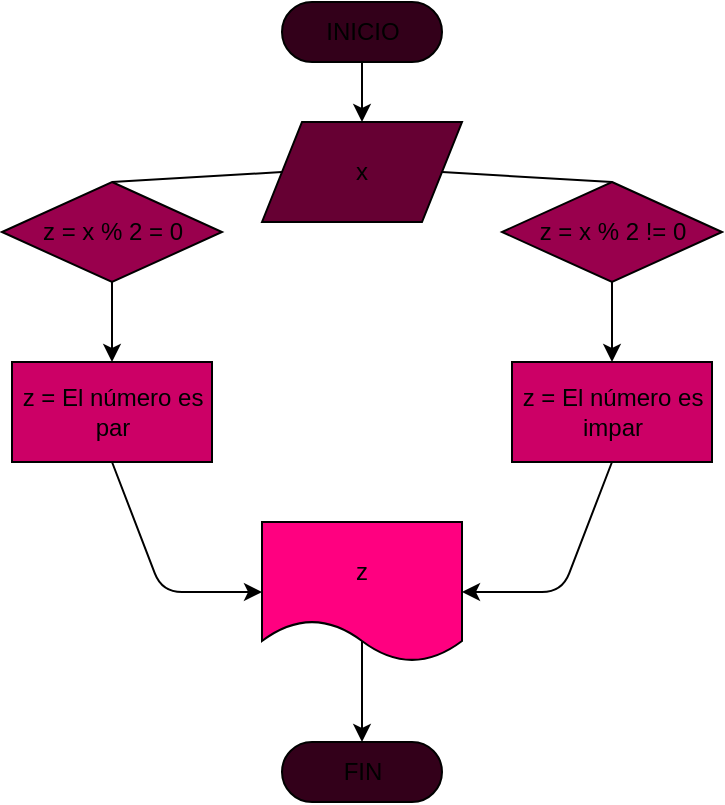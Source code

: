 <mxfile>
    <diagram id="w9JiYlSrKMzdOSrC8bwQ" name="Página-1">
        <mxGraphModel dx="804" dy="470" grid="1" gridSize="10" guides="1" tooltips="1" connect="1" arrows="1" fold="1" page="1" pageScale="1" pageWidth="827" pageHeight="1169" math="0" shadow="0">
            <root>
                <mxCell id="0"/>
                <mxCell id="1" parent="0"/>
                <mxCell id="6" style="edgeStyle=none;html=1;exitX=0.5;exitY=0.5;exitDx=0;exitDy=15;exitPerimeter=0;entryX=0.5;entryY=0;entryDx=0;entryDy=0;" edge="1" parent="1" source="2" target="3">
                    <mxGeometry relative="1" as="geometry"/>
                </mxCell>
                <mxCell id="2" value="INICIO" style="html=1;dashed=0;whitespace=wrap;shape=mxgraph.dfd.start;fillColor=#33001A;" vertex="1" parent="1">
                    <mxGeometry x="280" y="40" width="80" height="30" as="geometry"/>
                </mxCell>
                <mxCell id="3" value="x" style="shape=parallelogram;perimeter=parallelogramPerimeter;whiteSpace=wrap;html=1;dashed=0;fillColor=#660033;" vertex="1" parent="1">
                    <mxGeometry x="270" y="100" width="100" height="50" as="geometry"/>
                </mxCell>
                <mxCell id="15" style="edgeStyle=none;html=1;exitX=0.5;exitY=1;exitDx=0;exitDy=0;entryX=0;entryY=0.5;entryDx=0;entryDy=0;" edge="1" parent="1" source="4" target="13">
                    <mxGeometry relative="1" as="geometry">
                        <Array as="points">
                            <mxPoint x="220" y="335"/>
                        </Array>
                    </mxGeometry>
                </mxCell>
                <mxCell id="4" value="z = El número es &lt;br&gt;par" style="html=1;dashed=0;whitespace=wrap;fillColor=#CC0066;" vertex="1" parent="1">
                    <mxGeometry x="145" y="220" width="100" height="50" as="geometry"/>
                </mxCell>
                <mxCell id="16" style="edgeStyle=none;html=1;exitX=0.5;exitY=1;exitDx=0;exitDy=0;entryX=1;entryY=0.5;entryDx=0;entryDy=0;" edge="1" parent="1" source="5" target="13">
                    <mxGeometry relative="1" as="geometry">
                        <Array as="points">
                            <mxPoint x="420" y="335"/>
                        </Array>
                    </mxGeometry>
                </mxCell>
                <mxCell id="5" value="z = El número es&lt;br&gt;impar" style="html=1;dashed=0;whitespace=wrap;fillColor=#CC0066;" vertex="1" parent="1">
                    <mxGeometry x="395" y="220" width="100" height="50" as="geometry"/>
                </mxCell>
                <mxCell id="19" style="edgeStyle=none;html=1;exitX=0.5;exitY=1;exitDx=0;exitDy=0;entryX=0.5;entryY=0;entryDx=0;entryDy=0;" edge="1" parent="1" source="9" target="4">
                    <mxGeometry relative="1" as="geometry"/>
                </mxCell>
                <mxCell id="9" value="z = x % 2 = 0" style="shape=rhombus;html=1;dashed=0;whitespace=wrap;perimeter=rhombusPerimeter;fillColor=#99004D;" vertex="1" parent="1">
                    <mxGeometry x="140" y="130" width="110" height="50" as="geometry"/>
                </mxCell>
                <mxCell id="11" value="" style="edgeStyle=none;html=1;exitX=0;exitY=0.5;exitDx=0;exitDy=0;entryX=0.5;entryY=0;entryDx=0;entryDy=0;endArrow=none;" edge="1" parent="1" source="3" target="9">
                    <mxGeometry relative="1" as="geometry">
                        <mxPoint x="280" y="125" as="sourcePoint"/>
                        <mxPoint x="220" y="190" as="targetPoint"/>
                        <Array as="points"/>
                    </mxGeometry>
                </mxCell>
                <mxCell id="20" style="edgeStyle=none;html=1;exitX=0.5;exitY=1;exitDx=0;exitDy=0;" edge="1" parent="1" source="10" target="5">
                    <mxGeometry relative="1" as="geometry"/>
                </mxCell>
                <mxCell id="10" value="z = x % 2 != 0" style="shape=rhombus;html=1;dashed=0;whitespace=wrap;perimeter=rhombusPerimeter;fillColor=#99004D;" vertex="1" parent="1">
                    <mxGeometry x="390" y="130" width="110" height="50" as="geometry"/>
                </mxCell>
                <mxCell id="12" value="" style="edgeStyle=none;html=1;exitX=1;exitY=0.5;exitDx=0;exitDy=0;entryX=0.5;entryY=0;entryDx=0;entryDy=0;endArrow=none;" edge="1" parent="1" source="3" target="10">
                    <mxGeometry relative="1" as="geometry">
                        <mxPoint x="360" y="125" as="sourcePoint"/>
                        <mxPoint x="420" y="220" as="targetPoint"/>
                        <Array as="points"/>
                    </mxGeometry>
                </mxCell>
                <mxCell id="17" style="edgeStyle=none;html=1;exitX=0.5;exitY=0;exitDx=0;exitDy=0;entryX=0.5;entryY=0.5;entryDx=0;entryDy=-15;entryPerimeter=0;" edge="1" parent="1" source="13" target="14">
                    <mxGeometry relative="1" as="geometry"/>
                </mxCell>
                <mxCell id="13" value="z" style="shape=document;whiteSpace=wrap;html=1;boundedLbl=1;dashed=0;flipH=1;fillColor=#FF0080;" vertex="1" parent="1">
                    <mxGeometry x="270" y="300" width="100" height="70" as="geometry"/>
                </mxCell>
                <mxCell id="14" value="FIN" style="html=1;dashed=0;whitespace=wrap;shape=mxgraph.dfd.start;fillColor=#33001A;" vertex="1" parent="1">
                    <mxGeometry x="280" y="410" width="80" height="30" as="geometry"/>
                </mxCell>
            </root>
        </mxGraphModel>
    </diagram>
</mxfile>